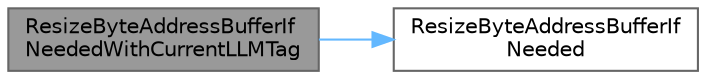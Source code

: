 digraph "ResizeByteAddressBufferIfNeededWithCurrentLLMTag"
{
 // INTERACTIVE_SVG=YES
 // LATEX_PDF_SIZE
  bgcolor="transparent";
  edge [fontname=Helvetica,fontsize=10,labelfontname=Helvetica,labelfontsize=10];
  node [fontname=Helvetica,fontsize=10,shape=box,height=0.2,width=0.4];
  rankdir="LR";
  Node1 [id="Node000001",label="ResizeByteAddressBufferIf\lNeededWithCurrentLLMTag",height=0.2,width=0.4,color="gray40", fillcolor="grey60", style="filled", fontcolor="black",tooltip=" "];
  Node1 -> Node2 [id="edge1_Node000001_Node000002",color="steelblue1",style="solid",tooltip=" "];
  Node2 [id="Node000002",label="ResizeByteAddressBufferIf\lNeeded",height=0.2,width=0.4,color="grey40", fillcolor="white", style="filled",URL="$d3/d39/UnifiedBuffer_8h.html#aea87e1a5b47e0ec5a8883c8a53ac8f77",tooltip=" "];
}
